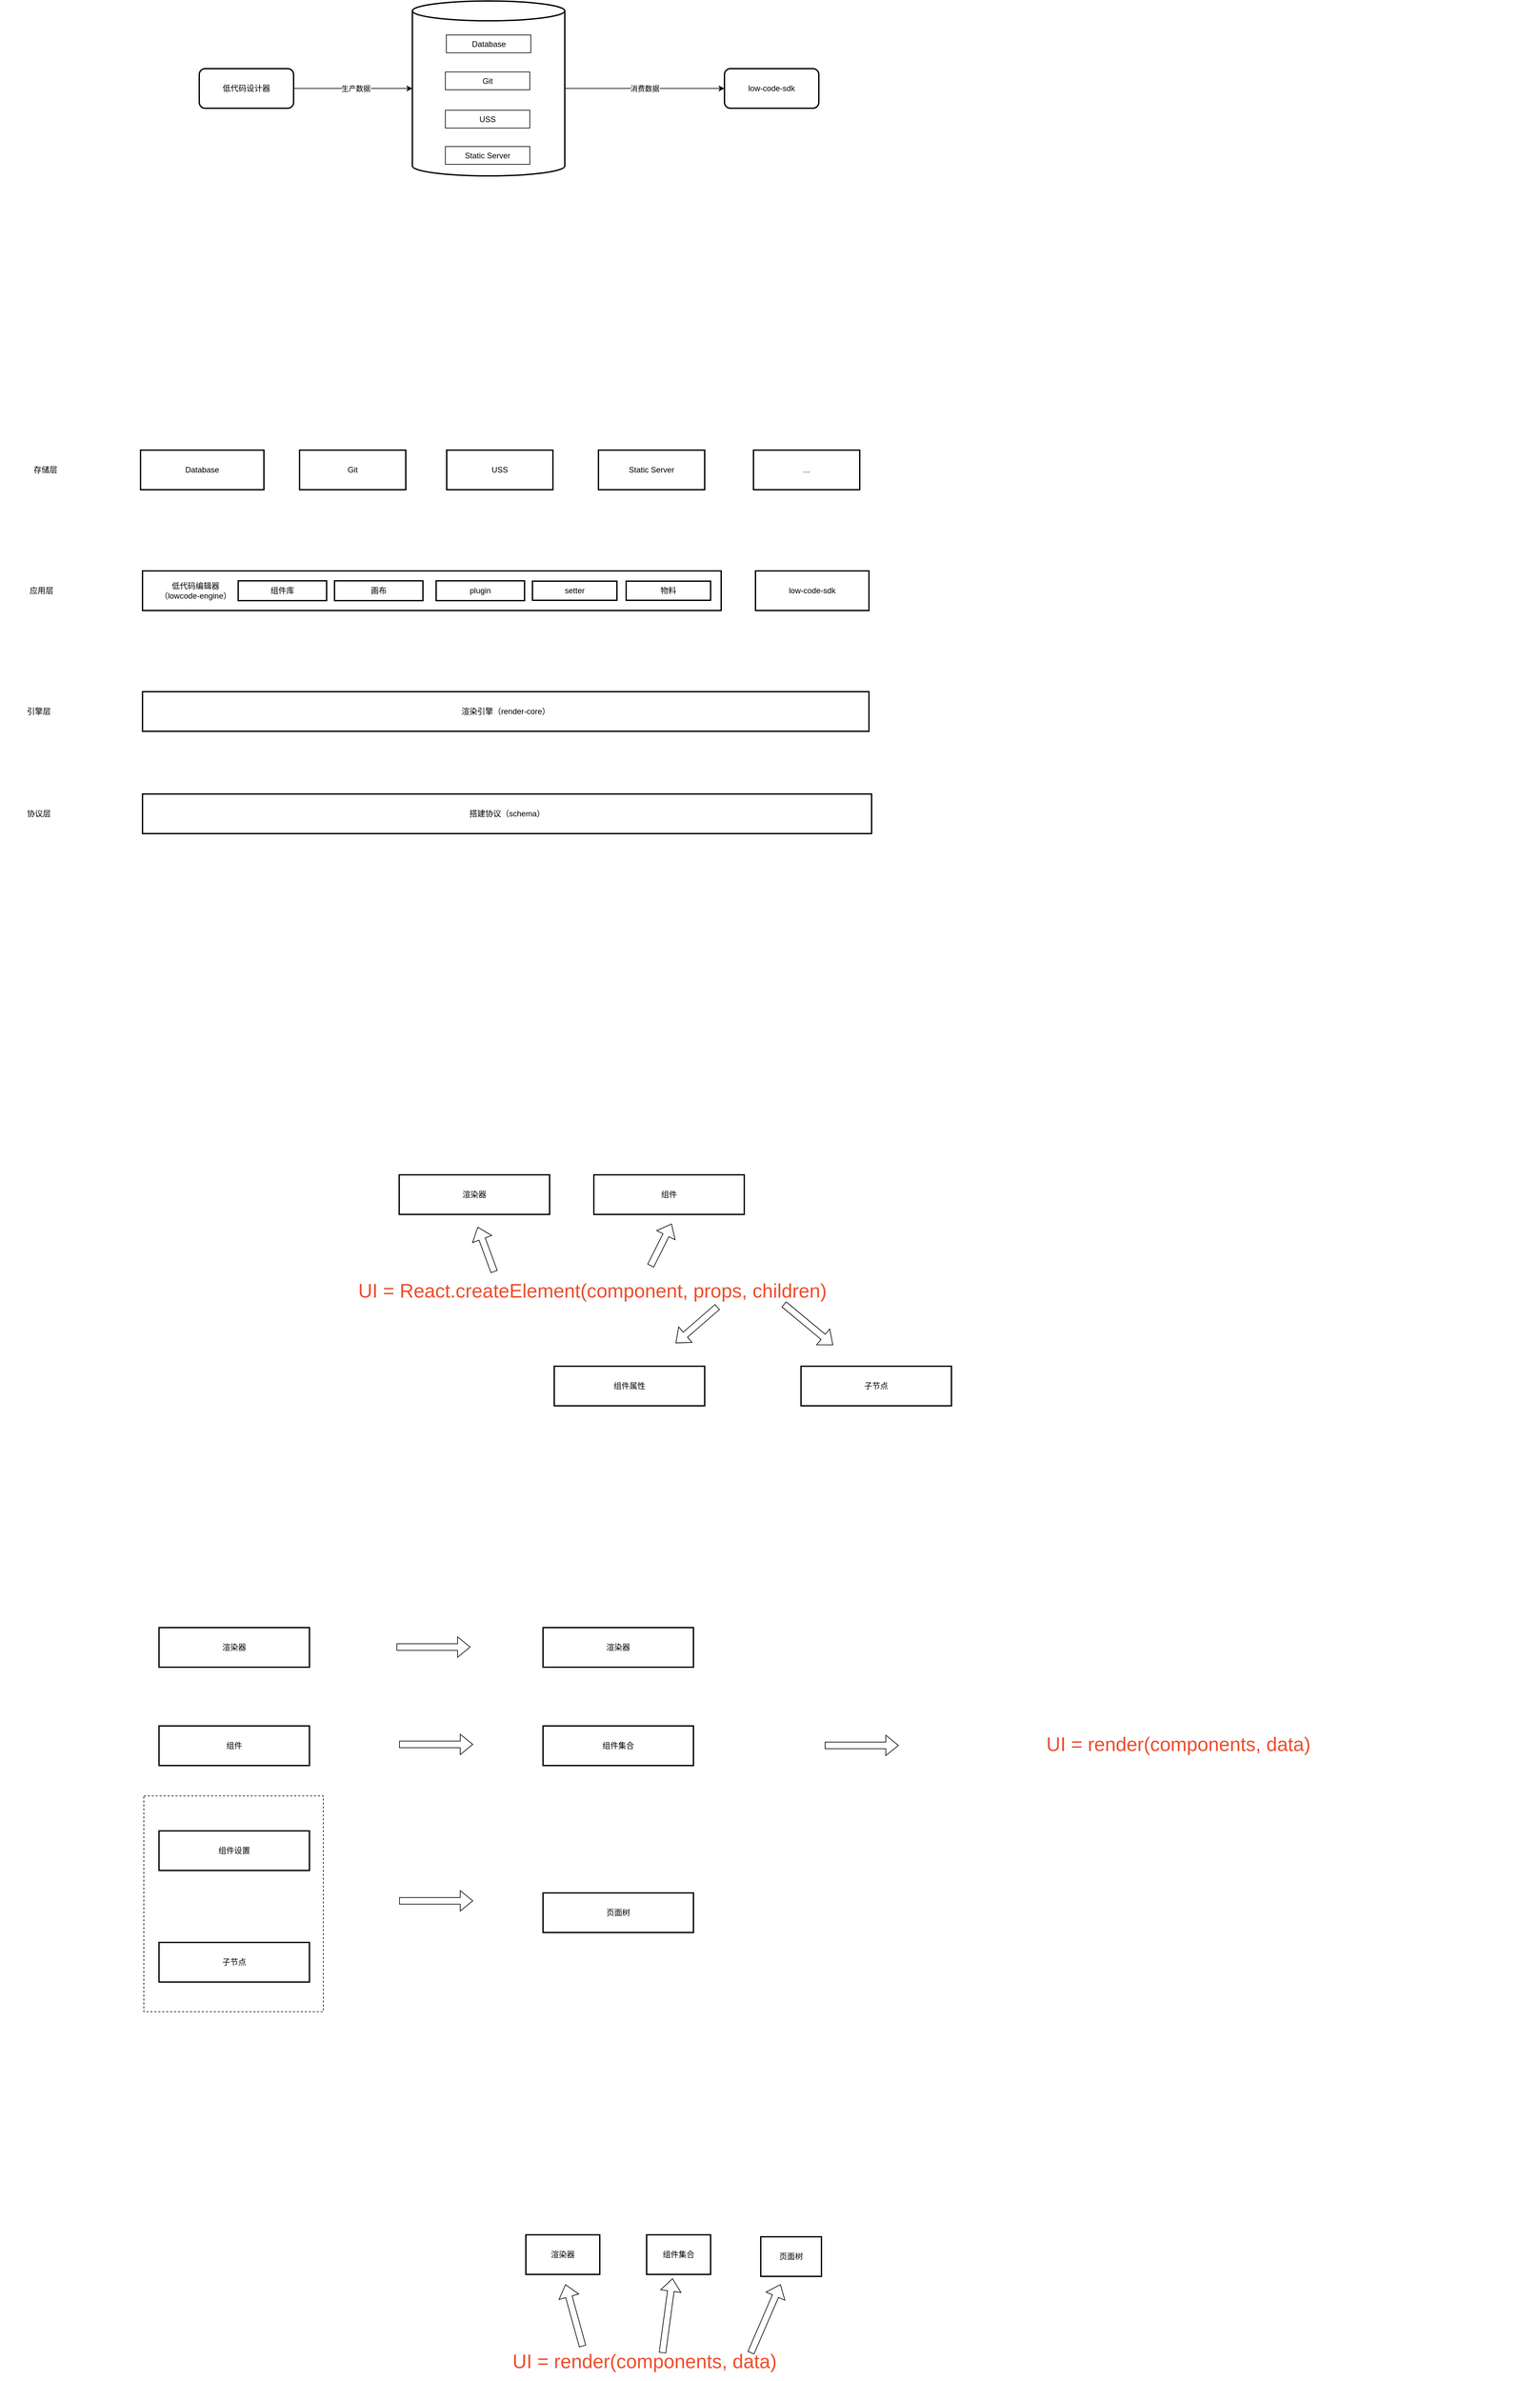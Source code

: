 <mxfile version="22.1.18" type="github">
  <diagram name="第 1 页" id="Ru8qunhcTC8Fts-bk-nv">
    <mxGraphModel dx="2860" dy="1966" grid="0" gridSize="10" guides="1" tooltips="1" connect="1" arrows="1" fold="1" page="0" pageScale="1" pageWidth="827" pageHeight="1169" math="0" shadow="0">
      <root>
        <mxCell id="0" />
        <mxCell id="1" parent="0" />
        <mxCell id="tGqpz7tcLyGyesHKDpgI-28" value="" style="rounded=0;whiteSpace=wrap;html=1;dashed=1;" vertex="1" parent="1">
          <mxGeometry x="-497" y="2130" width="272" height="327" as="geometry" />
        </mxCell>
        <mxCell id="WdwnKccdSxa5qRJBsbH4-1" value="渲染引擎（render-core）" style="rounded=0;whiteSpace=wrap;html=1;strokeWidth=2;" parent="1" vertex="1">
          <mxGeometry x="-499" y="457" width="1101" height="60" as="geometry" />
        </mxCell>
        <mxCell id="WdwnKccdSxa5qRJBsbH4-5" value="" style="rounded=0;whiteSpace=wrap;html=1;strokeWidth=2;" parent="1" vertex="1">
          <mxGeometry x="-499" y="274" width="877" height="60" as="geometry" />
        </mxCell>
        <mxCell id="WdwnKccdSxa5qRJBsbH4-6" value="引擎层" style="text;html=1;strokeColor=none;fillColor=none;align=center;verticalAlign=middle;whiteSpace=wrap;rounded=0;" parent="1" vertex="1">
          <mxGeometry x="-715" y="472" width="118" height="30" as="geometry" />
        </mxCell>
        <mxCell id="WdwnKccdSxa5qRJBsbH4-7" value="协议层" style="text;html=1;strokeColor=none;fillColor=none;align=center;verticalAlign=middle;whiteSpace=wrap;rounded=0;" parent="1" vertex="1">
          <mxGeometry x="-686" y="627" width="60" height="30" as="geometry" />
        </mxCell>
        <mxCell id="WdwnKccdSxa5qRJBsbH4-8" value="搭建协议（schema）" style="rounded=0;whiteSpace=wrap;html=1;strokeWidth=2;" parent="1" vertex="1">
          <mxGeometry x="-499" y="612" width="1105" height="60" as="geometry" />
        </mxCell>
        <mxCell id="WdwnKccdSxa5qRJBsbH4-9" value="low-code-sdk" style="rounded=0;whiteSpace=wrap;html=1;strokeWidth=2;" parent="1" vertex="1">
          <mxGeometry x="430" y="274" width="172" height="60" as="geometry" />
        </mxCell>
        <mxCell id="WdwnKccdSxa5qRJBsbH4-10" value="应用层" style="text;html=1;strokeColor=none;fillColor=none;align=center;verticalAlign=middle;whiteSpace=wrap;rounded=0;" parent="1" vertex="1">
          <mxGeometry x="-711" y="289" width="118" height="30" as="geometry" />
        </mxCell>
        <mxCell id="tGqpz7tcLyGyesHKDpgI-4" value="plugin" style="rounded=0;whiteSpace=wrap;html=1;strokeWidth=2;" vertex="1" parent="1">
          <mxGeometry x="-54" y="289" width="134" height="30" as="geometry" />
        </mxCell>
        <mxCell id="tGqpz7tcLyGyesHKDpgI-5" value="setter" style="rounded=0;whiteSpace=wrap;html=1;strokeWidth=2;" vertex="1" parent="1">
          <mxGeometry x="92" y="289.5" width="128" height="29" as="geometry" />
        </mxCell>
        <mxCell id="tGqpz7tcLyGyesHKDpgI-6" value="低代码编辑器&lt;br&gt;（lowcode-engine）" style="text;html=1;strokeColor=none;fillColor=none;align=center;verticalAlign=middle;whiteSpace=wrap;rounded=0;" vertex="1" parent="1">
          <mxGeometry x="-497" y="289" width="157" height="30" as="geometry" />
        </mxCell>
        <mxCell id="tGqpz7tcLyGyesHKDpgI-7" value="物料" style="rounded=0;whiteSpace=wrap;html=1;strokeWidth=2;" vertex="1" parent="1">
          <mxGeometry x="234" y="289.5" width="128" height="29" as="geometry" />
        </mxCell>
        <mxCell id="tGqpz7tcLyGyesHKDpgI-8" value="&lt;p style=&quot;line-height: 1.2; margin-top: 0pt; margin-bottom: 0pt;&quot; dir=&quot;ltr&quot;&gt;&lt;/p&gt;&lt;div&gt;&lt;/div&gt;&lt;span style=&quot;font-size: 22pt; font-family: Arial, sans-serif; color: rgb(238, 77, 45); background-color: transparent; font-variant-numeric: normal; font-variant-east-asian: normal; font-variant-alternates: normal; font-variant-position: normal; vertical-align: baseline;&quot;&gt;UI = React.createElement(component, props, children)&lt;/span&gt;&lt;p&gt;&lt;/p&gt;&lt;span id=&quot;docs-internal-guid-0cc672cc-7fff-4d5a-5a06-22df13a6e09c&quot;&gt;&lt;/span&gt;" style="text;html=1;strokeColor=none;fillColor=none;align=center;verticalAlign=middle;whiteSpace=wrap;rounded=0;" vertex="1" parent="1">
          <mxGeometry x="-364" y="1355" width="1094" height="30" as="geometry" />
        </mxCell>
        <mxCell id="tGqpz7tcLyGyesHKDpgI-10" value="渲染器" style="rounded=0;whiteSpace=wrap;html=1;strokeWidth=2;" vertex="1" parent="1">
          <mxGeometry x="-110" y="1189" width="228" height="60" as="geometry" />
        </mxCell>
        <mxCell id="tGqpz7tcLyGyesHKDpgI-11" value="组件属性" style="rounded=0;whiteSpace=wrap;html=1;strokeWidth=2;" vertex="1" parent="1">
          <mxGeometry x="125" y="1479" width="228" height="60" as="geometry" />
        </mxCell>
        <mxCell id="tGqpz7tcLyGyesHKDpgI-12" value="组件" style="rounded=0;whiteSpace=wrap;html=1;strokeWidth=2;" vertex="1" parent="1">
          <mxGeometry x="185" y="1189" width="228" height="60" as="geometry" />
        </mxCell>
        <mxCell id="tGqpz7tcLyGyesHKDpgI-13" value="子节点" style="rounded=0;whiteSpace=wrap;html=1;strokeWidth=2;" vertex="1" parent="1">
          <mxGeometry x="499" y="1479" width="228" height="60" as="geometry" />
        </mxCell>
        <mxCell id="tGqpz7tcLyGyesHKDpgI-14" value="" style="shape=flexArrow;endArrow=classic;html=1;rounded=0;" edge="1" parent="1">
          <mxGeometry width="50" height="50" relative="1" as="geometry">
            <mxPoint x="34" y="1336" as="sourcePoint" />
            <mxPoint x="9" y="1268" as="targetPoint" />
          </mxGeometry>
        </mxCell>
        <mxCell id="tGqpz7tcLyGyesHKDpgI-15" value="" style="shape=flexArrow;endArrow=classic;html=1;rounded=0;" edge="1" parent="1">
          <mxGeometry width="50" height="50" relative="1" as="geometry">
            <mxPoint x="271" y="1327" as="sourcePoint" />
            <mxPoint x="303" y="1263" as="targetPoint" />
          </mxGeometry>
        </mxCell>
        <mxCell id="tGqpz7tcLyGyesHKDpgI-16" value="" style="shape=flexArrow;endArrow=classic;html=1;rounded=0;" edge="1" parent="1">
          <mxGeometry width="50" height="50" relative="1" as="geometry">
            <mxPoint x="372.41" y="1389" as="sourcePoint" />
            <mxPoint x="308.998" y="1444" as="targetPoint" />
          </mxGeometry>
        </mxCell>
        <mxCell id="tGqpz7tcLyGyesHKDpgI-17" value="" style="shape=flexArrow;endArrow=classic;html=1;rounded=0;" edge="1" parent="1">
          <mxGeometry width="50" height="50" relative="1" as="geometry">
            <mxPoint x="473" y="1385" as="sourcePoint" />
            <mxPoint x="547.59" y="1447" as="targetPoint" />
          </mxGeometry>
        </mxCell>
        <mxCell id="tGqpz7tcLyGyesHKDpgI-18" value="渲染器" style="rounded=0;whiteSpace=wrap;html=1;strokeWidth=2;" vertex="1" parent="1">
          <mxGeometry x="-474" y="1875" width="228" height="60" as="geometry" />
        </mxCell>
        <mxCell id="tGqpz7tcLyGyesHKDpgI-19" value="组件" style="rounded=0;whiteSpace=wrap;html=1;strokeWidth=2;" vertex="1" parent="1">
          <mxGeometry x="-474" y="2024" width="228" height="60" as="geometry" />
        </mxCell>
        <mxCell id="tGqpz7tcLyGyesHKDpgI-20" value="组件设置" style="rounded=0;whiteSpace=wrap;html=1;strokeWidth=2;" vertex="1" parent="1">
          <mxGeometry x="-474" y="2183" width="228" height="60" as="geometry" />
        </mxCell>
        <mxCell id="tGqpz7tcLyGyesHKDpgI-21" value="子节点" style="rounded=0;whiteSpace=wrap;html=1;strokeWidth=2;" vertex="1" parent="1">
          <mxGeometry x="-474" y="2352" width="228" height="60" as="geometry" />
        </mxCell>
        <mxCell id="tGqpz7tcLyGyesHKDpgI-22" value="渲染器" style="rounded=0;whiteSpace=wrap;html=1;strokeWidth=2;" vertex="1" parent="1">
          <mxGeometry x="108" y="1875" width="228" height="60" as="geometry" />
        </mxCell>
        <mxCell id="tGqpz7tcLyGyesHKDpgI-23" value="组件集合" style="rounded=0;whiteSpace=wrap;html=1;strokeWidth=2;" vertex="1" parent="1">
          <mxGeometry x="108" y="2024" width="228" height="60" as="geometry" />
        </mxCell>
        <mxCell id="tGqpz7tcLyGyesHKDpgI-24" value="页面树" style="rounded=0;whiteSpace=wrap;html=1;strokeWidth=2;" vertex="1" parent="1">
          <mxGeometry x="108" y="2277" width="228" height="60" as="geometry" />
        </mxCell>
        <mxCell id="tGqpz7tcLyGyesHKDpgI-25" value="" style="shape=flexArrow;endArrow=classic;html=1;rounded=0;" edge="1" parent="1">
          <mxGeometry width="50" height="50" relative="1" as="geometry">
            <mxPoint x="-114" y="1904.5" as="sourcePoint" />
            <mxPoint x="-2" y="1904.5" as="targetPoint" />
          </mxGeometry>
        </mxCell>
        <mxCell id="tGqpz7tcLyGyesHKDpgI-26" value="" style="shape=flexArrow;endArrow=classic;html=1;rounded=0;" edge="1" parent="1">
          <mxGeometry width="50" height="50" relative="1" as="geometry">
            <mxPoint x="-110" y="2052" as="sourcePoint" />
            <mxPoint x="2" y="2052" as="targetPoint" />
          </mxGeometry>
        </mxCell>
        <mxCell id="tGqpz7tcLyGyesHKDpgI-27" value="" style="shape=flexArrow;endArrow=classic;html=1;rounded=0;" edge="1" parent="1">
          <mxGeometry width="50" height="50" relative="1" as="geometry">
            <mxPoint x="-110" y="2289" as="sourcePoint" />
            <mxPoint x="2" y="2289" as="targetPoint" />
          </mxGeometry>
        </mxCell>
        <mxCell id="tGqpz7tcLyGyesHKDpgI-29" value="" style="shape=flexArrow;endArrow=classic;html=1;rounded=0;" edge="1" parent="1">
          <mxGeometry width="50" height="50" relative="1" as="geometry">
            <mxPoint x="535" y="2053.5" as="sourcePoint" />
            <mxPoint x="647" y="2053.5" as="targetPoint" />
          </mxGeometry>
        </mxCell>
        <mxCell id="tGqpz7tcLyGyesHKDpgI-30" value="&lt;p style=&quot;line-height: 1.2; margin-top: 0pt; margin-bottom: 0pt;&quot; dir=&quot;ltr&quot;&gt;&lt;/p&gt;&lt;div&gt;&lt;/div&gt;&lt;span style=&quot;font-size: 22pt; font-family: Arial, sans-serif; color: rgb(238, 77, 45); background-color: transparent; font-variant-numeric: normal; font-variant-east-asian: normal; font-variant-alternates: normal; font-variant-position: normal; vertical-align: baseline;&quot;&gt;UI = render(components, data)&lt;/span&gt;&lt;p&gt;&lt;/p&gt;&lt;span id=&quot;docs-internal-guid-0cc672cc-7fff-4d5a-5a06-22df13a6e09c&quot;&gt;&lt;/span&gt;" style="text;html=1;strokeColor=none;fillColor=none;align=center;verticalAlign=middle;whiteSpace=wrap;rounded=0;" vertex="1" parent="1">
          <mxGeometry x="524" y="2042" width="1094" height="30" as="geometry" />
        </mxCell>
        <mxCell id="tGqpz7tcLyGyesHKDpgI-31" value="&lt;p style=&quot;line-height: 1.2; margin-top: 0pt; margin-bottom: 0pt;&quot; dir=&quot;ltr&quot;&gt;&lt;/p&gt;&lt;div&gt;&lt;/div&gt;&lt;span style=&quot;font-size: 22pt; font-family: Arial, sans-serif; color: rgb(238, 77, 45); background-color: transparent; font-variant-numeric: normal; font-variant-east-asian: normal; font-variant-alternates: normal; font-variant-position: normal; vertical-align: baseline;&quot;&gt;UI = render(components, data)&lt;/span&gt;&lt;p&gt;&lt;/p&gt;&lt;span id=&quot;docs-internal-guid-0cc672cc-7fff-4d5a-5a06-22df13a6e09c&quot;&gt;&lt;/span&gt;" style="text;html=1;strokeColor=none;fillColor=none;align=center;verticalAlign=middle;whiteSpace=wrap;rounded=0;" vertex="1" parent="1">
          <mxGeometry x="-285" y="2977" width="1094" height="30" as="geometry" />
        </mxCell>
        <mxCell id="tGqpz7tcLyGyesHKDpgI-33" value="渲染器" style="rounded=0;whiteSpace=wrap;html=1;strokeWidth=2;" vertex="1" parent="1">
          <mxGeometry x="82" y="2795" width="112" height="60" as="geometry" />
        </mxCell>
        <mxCell id="tGqpz7tcLyGyesHKDpgI-34" value="" style="shape=flexArrow;endArrow=classic;html=1;rounded=0;" edge="1" parent="1">
          <mxGeometry width="50" height="50" relative="1" as="geometry">
            <mxPoint x="168" y="2964" as="sourcePoint" />
            <mxPoint x="142" y="2870" as="targetPoint" />
          </mxGeometry>
        </mxCell>
        <mxCell id="tGqpz7tcLyGyesHKDpgI-35" value="组件集合" style="rounded=0;whiteSpace=wrap;html=1;strokeWidth=2;" vertex="1" parent="1">
          <mxGeometry x="265" y="2795" width="97" height="60" as="geometry" />
        </mxCell>
        <mxCell id="tGqpz7tcLyGyesHKDpgI-36" value="" style="shape=flexArrow;endArrow=classic;html=1;rounded=0;exitX=0.55;exitY=-0.033;exitDx=0;exitDy=0;exitPerimeter=0;" edge="1" parent="1">
          <mxGeometry width="50" height="50" relative="1" as="geometry">
            <mxPoint x="289.0" y="2974.01" as="sourcePoint" />
            <mxPoint x="304.3" y="2861" as="targetPoint" />
          </mxGeometry>
        </mxCell>
        <mxCell id="tGqpz7tcLyGyesHKDpgI-37" value="页面树" style="rounded=0;whiteSpace=wrap;html=1;strokeWidth=2;" vertex="1" parent="1">
          <mxGeometry x="438" y="2798" width="92" height="60" as="geometry" />
        </mxCell>
        <mxCell id="tGqpz7tcLyGyesHKDpgI-38" value="" style="shape=flexArrow;endArrow=classic;html=1;rounded=0;" edge="1" parent="1">
          <mxGeometry width="50" height="50" relative="1" as="geometry">
            <mxPoint x="423" y="2974" as="sourcePoint" />
            <mxPoint x="468" y="2870" as="targetPoint" />
          </mxGeometry>
        </mxCell>
        <mxCell id="tGqpz7tcLyGyesHKDpgI-41" value="存储层" style="text;html=1;strokeColor=none;fillColor=none;align=center;verticalAlign=middle;whiteSpace=wrap;rounded=0;" vertex="1" parent="1">
          <mxGeometry x="-705" y="106" width="118" height="30" as="geometry" />
        </mxCell>
        <mxCell id="tGqpz7tcLyGyesHKDpgI-42" value="Database" style="rounded=0;whiteSpace=wrap;html=1;strokeWidth=2;" vertex="1" parent="1">
          <mxGeometry x="-502" y="91" width="187" height="60" as="geometry" />
        </mxCell>
        <mxCell id="tGqpz7tcLyGyesHKDpgI-43" value="Git" style="rounded=0;whiteSpace=wrap;html=1;strokeWidth=2;" vertex="1" parent="1">
          <mxGeometry x="-261" y="91" width="161" height="60" as="geometry" />
        </mxCell>
        <mxCell id="tGqpz7tcLyGyesHKDpgI-44" value="USS" style="rounded=0;whiteSpace=wrap;html=1;strokeWidth=2;" vertex="1" parent="1">
          <mxGeometry x="-38" y="91" width="161" height="60" as="geometry" />
        </mxCell>
        <mxCell id="tGqpz7tcLyGyesHKDpgI-45" value="Static Server" style="rounded=0;whiteSpace=wrap;html=1;strokeWidth=2;" vertex="1" parent="1">
          <mxGeometry x="192" y="91" width="161" height="60" as="geometry" />
        </mxCell>
        <mxCell id="tGqpz7tcLyGyesHKDpgI-48" style="edgeStyle=orthogonalEdgeStyle;rounded=0;orthogonalLoop=1;jettySize=auto;html=1;" edge="1" parent="1" source="tGqpz7tcLyGyesHKDpgI-46" target="tGqpz7tcLyGyesHKDpgI-47">
          <mxGeometry relative="1" as="geometry" />
        </mxCell>
        <mxCell id="tGqpz7tcLyGyesHKDpgI-49" value="生产数据" style="edgeLabel;html=1;align=center;verticalAlign=middle;resizable=0;points=[];" vertex="1" connectable="0" parent="tGqpz7tcLyGyesHKDpgI-48">
          <mxGeometry x="0.022" y="3" relative="1" as="geometry">
            <mxPoint x="2" y="3" as="offset" />
          </mxGeometry>
        </mxCell>
        <mxCell id="tGqpz7tcLyGyesHKDpgI-46" value="低代码设计器" style="rounded=1;whiteSpace=wrap;html=1;strokeWidth=2;" vertex="1" parent="1">
          <mxGeometry x="-413" y="-487" width="143" height="60" as="geometry" />
        </mxCell>
        <mxCell id="tGqpz7tcLyGyesHKDpgI-56" value="消费数据" style="edgeStyle=orthogonalEdgeStyle;rounded=0;orthogonalLoop=1;jettySize=auto;html=1;" edge="1" parent="1" source="tGqpz7tcLyGyesHKDpgI-47" target="tGqpz7tcLyGyesHKDpgI-57">
          <mxGeometry relative="1" as="geometry">
            <mxPoint x="276.5" y="-457" as="targetPoint" />
          </mxGeometry>
        </mxCell>
        <mxCell id="tGqpz7tcLyGyesHKDpgI-47" value="" style="shape=cylinder3;whiteSpace=wrap;html=1;boundedLbl=1;backgroundOutline=1;size=15;strokeWidth=2;" vertex="1" parent="1">
          <mxGeometry x="-90" y="-589.5" width="231" height="265" as="geometry" />
        </mxCell>
        <mxCell id="tGqpz7tcLyGyesHKDpgI-50" value="Database" style="rounded=0;whiteSpace=wrap;html=1;strokeWidth=1;" vertex="1" parent="1">
          <mxGeometry x="-38.5" y="-538" width="128" height="27" as="geometry" />
        </mxCell>
        <mxCell id="tGqpz7tcLyGyesHKDpgI-51" value="Git" style="rounded=0;whiteSpace=wrap;html=1;strokeWidth=1;" vertex="1" parent="1">
          <mxGeometry x="-40" y="-482" width="128" height="27" as="geometry" />
        </mxCell>
        <mxCell id="tGqpz7tcLyGyesHKDpgI-52" value="USS" style="rounded=0;whiteSpace=wrap;html=1;strokeWidth=1;" vertex="1" parent="1">
          <mxGeometry x="-40" y="-424" width="128" height="27" as="geometry" />
        </mxCell>
        <mxCell id="tGqpz7tcLyGyesHKDpgI-53" value="Static Server" style="rounded=0;whiteSpace=wrap;html=1;strokeWidth=1;" vertex="1" parent="1">
          <mxGeometry x="-40" y="-369" width="128" height="27" as="geometry" />
        </mxCell>
        <mxCell id="tGqpz7tcLyGyesHKDpgI-54" value="..." style="rounded=0;whiteSpace=wrap;html=1;strokeWidth=2;" vertex="1" parent="1">
          <mxGeometry x="427" y="91" width="161" height="60" as="geometry" />
        </mxCell>
        <mxCell id="tGqpz7tcLyGyesHKDpgI-57" value="low-code-sdk" style="rounded=1;whiteSpace=wrap;html=1;strokeWidth=2;" vertex="1" parent="1">
          <mxGeometry x="383" y="-487" width="143" height="60" as="geometry" />
        </mxCell>
        <mxCell id="tGqpz7tcLyGyesHKDpgI-58" value="画布" style="rounded=0;whiteSpace=wrap;html=1;strokeWidth=2;" vertex="1" parent="1">
          <mxGeometry x="-208" y="289" width="134" height="30" as="geometry" />
        </mxCell>
        <mxCell id="tGqpz7tcLyGyesHKDpgI-59" value="组件库" style="rounded=0;whiteSpace=wrap;html=1;strokeWidth=2;" vertex="1" parent="1">
          <mxGeometry x="-354" y="289" width="134" height="30" as="geometry" />
        </mxCell>
      </root>
    </mxGraphModel>
  </diagram>
</mxfile>
